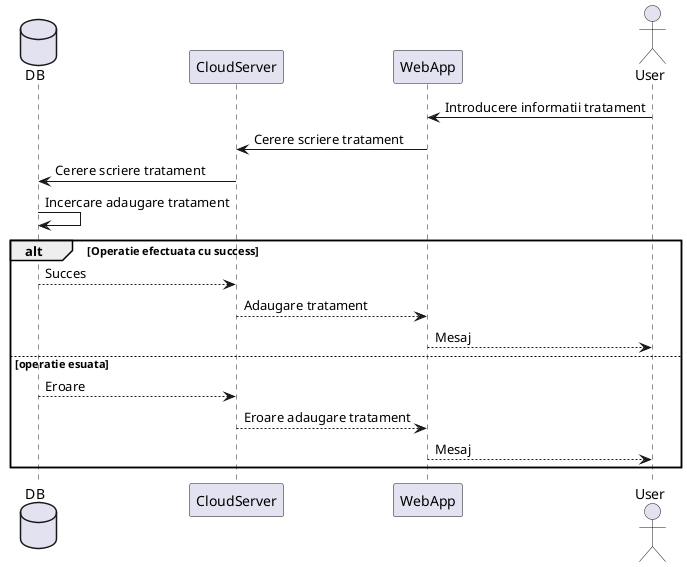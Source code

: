 @startuml Informatii_tratament

database DB
participant CloudServer
participant WebApp
actor User

User -> WebApp: Introducere informatii tratament
WebApp -> CloudServer: Cerere scriere tratament
CloudServer -> DB: Cerere scriere tratament
DB -> DB: Incercare adaugare tratament

alt Operatie efectuata cu success
    DB --> CloudServer: Succes
    CloudServer --> WebApp: Adaugare tratament
    WebApp --> User: Mesaj
else operatie esuata
    DB --> CloudServer: Eroare
    CloudServer --> WebApp: Eroare adaugare tratament
    WebApp --> User: Mesaj
end

@enduml